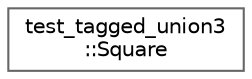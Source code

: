 digraph "类继承关系图"
{
 // LATEX_PDF_SIZE
  bgcolor="transparent";
  edge [fontname=Helvetica,fontsize=10,labelfontname=Helvetica,labelfontsize=10];
  node [fontname=Helvetica,fontsize=10,shape=box,height=0.2,width=0.4];
  rankdir="LR";
  Node0 [id="Node000000",label="test_tagged_union3\l::Square",height=0.2,width=0.4,color="grey40", fillcolor="white", style="filled",URL="$structtest__tagged__union3_1_1_square.html",tooltip=" "];
}
